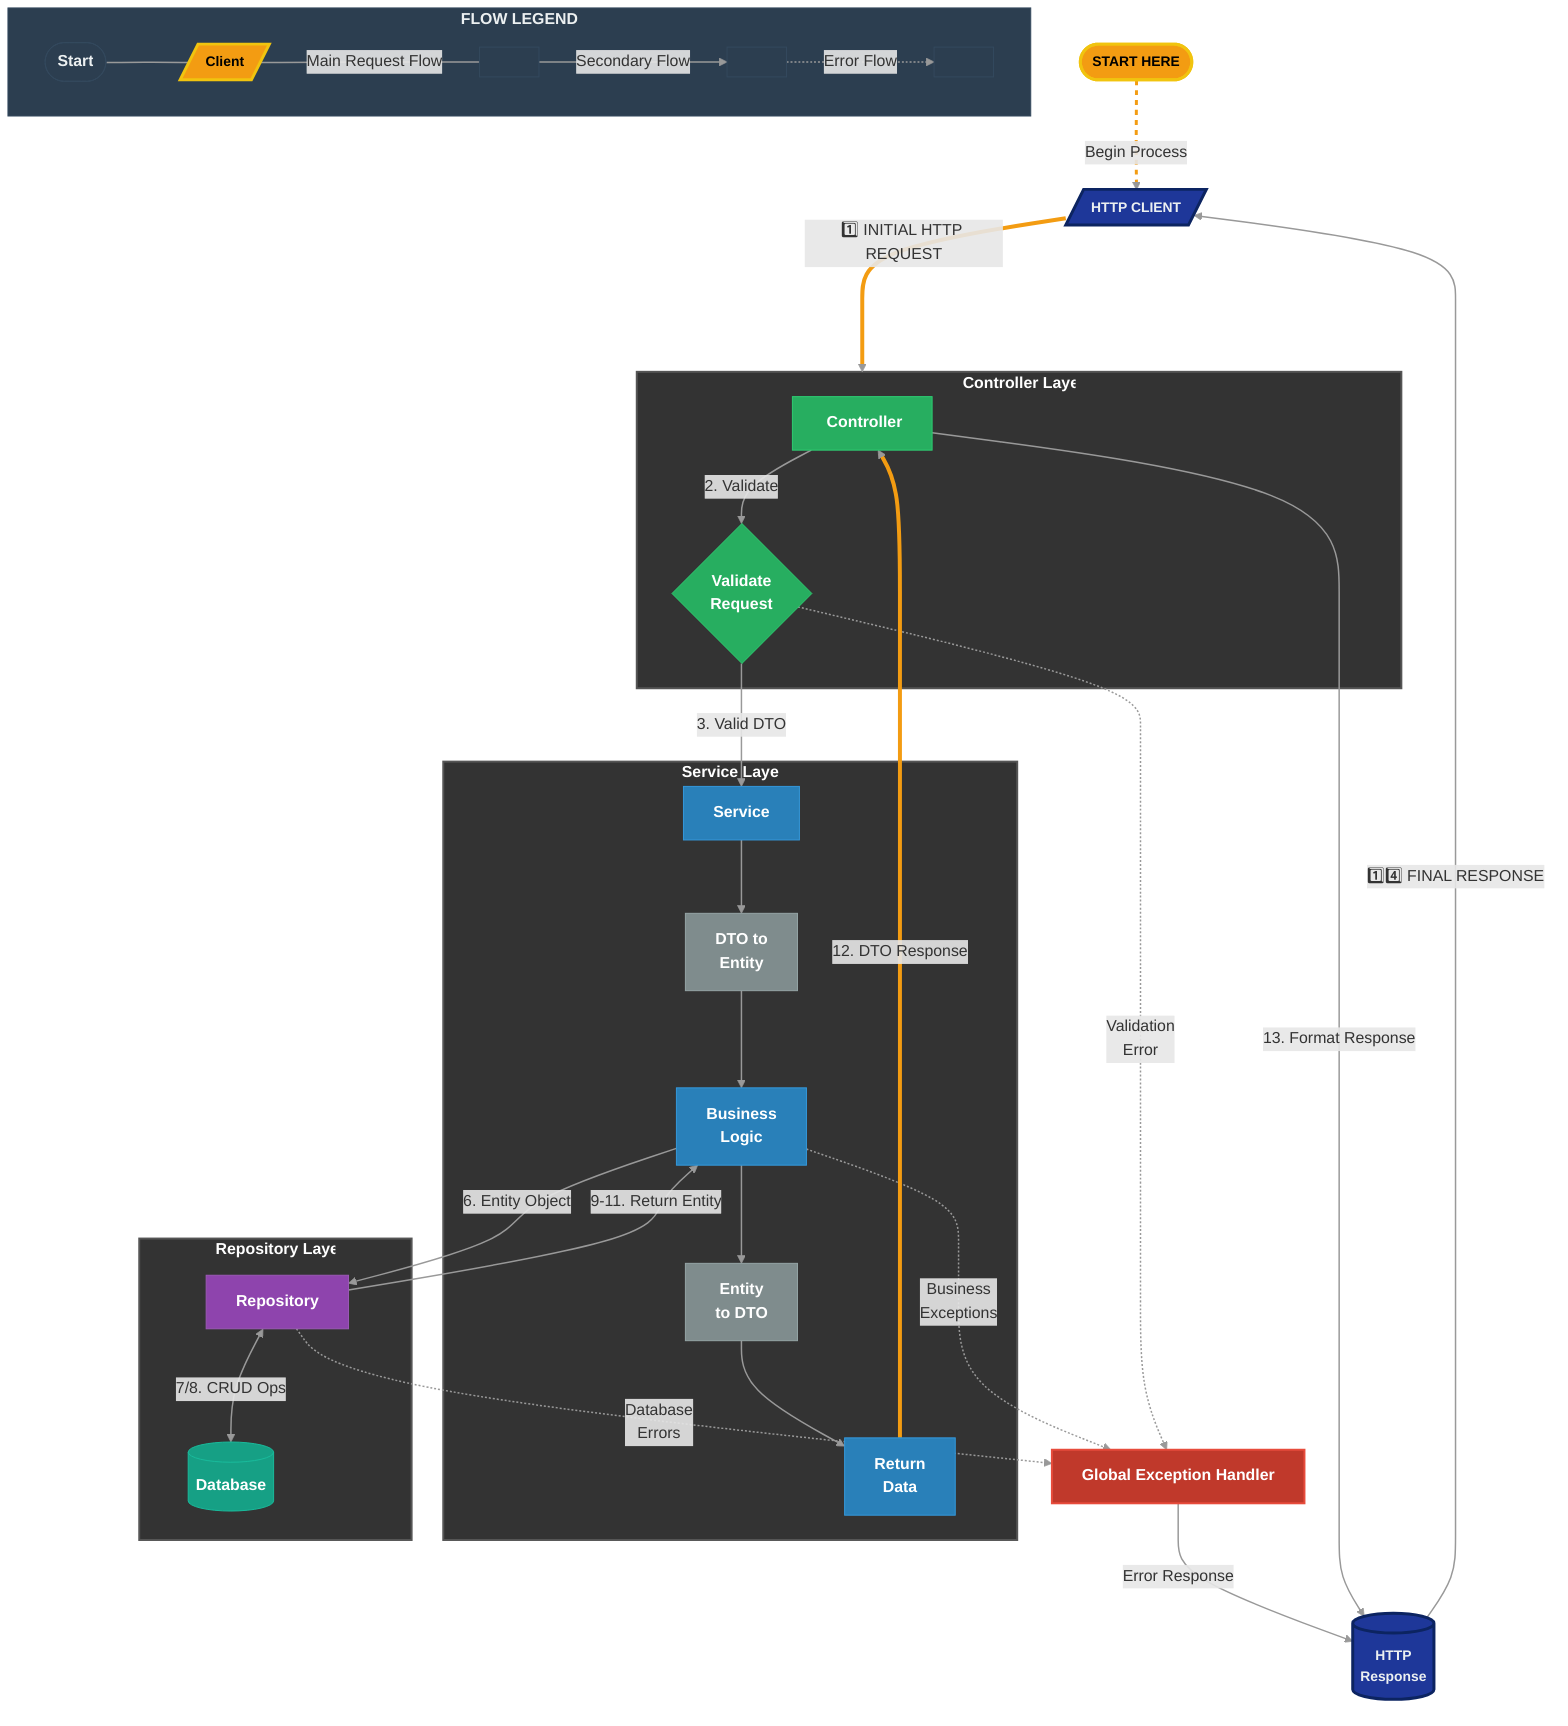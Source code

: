 flowchart TB
%% Enhanced with clear starting point

%% START MARK and CLIENT with distinctive styling
    Start([" START HERE"]) -.->|Begin Process| Client
    Client[/" HTTP CLIENT"/]

%% Bold, thick arrow from client to controller to emphasize the starting flow
    Client ===>|"1️⃣ INITIAL HTTP REQUEST"| ControllerLayer

%% Layer definitions with better spacing and organization
    subgraph ControllerLayer[" Controller Layer"]
        direction LR
        Controller["️ Controller"] -->|2. Validate| RequestValidation{" Validate\nRequest"}
    end

    subgraph ServiceLayer[" Service Layer"]
        direction LR
        Service[" Service"] --> Mapper1[" DTO to\nEntity"]
        Mapper1 --> ServiceLogic[" Business\nLogic"]
        ServiceLogic --> Mapper2[" Entity\nto DTO"]
        Mapper2 --> ServiceReturn[" Return\nData"]
    end

    subgraph RepositoryLayer[" Repository Layer"]
        direction LR
        Repository[" Repository"] <--> |7/8. CRUD Ops| Database[(" Database")]
    end

%% Central exception handler with prominent styling
    ExceptionHandler[" Global Exception Handler"] -->|Error Response| Response

%% Main flow connections between layers with thicker lines
    RequestValidation ==>|3. Valid DTO| Service
    RequestValidation -.->|" Validation\nError"| ExceptionHandler
    ServiceLogic ==>|6. Entity Object| Repository
    ServiceLogic -.->|" Business\nExceptions"| ExceptionHandler
    Repository -.->|" Database\nErrors"| ExceptionHandler

%% Return path with different styling
    ServiceReturn ==>|12. DTO Response| Controller
    Repository ==>|9-11. Return Entity| ServiceLogic

%% Final response path
    Controller ==>|13. Format Response| Response[(" HTTP\nResponse")]
    Response ===>|"1️⃣4️⃣ FINAL RESPONSE"| Client

%% Legend to clarify flow
subgraph Legend[" FLOW LEGEND"]
direction LR
Start1(["Start"]) --- Client1[/"Client"/]
Client1 ===|"Main Request Flow"| Step1[" "]
Step1 -->|"Secondary Flow"| Step2[" "]
Step2 -.->|"Error Flow"| End1[" "]
end

%% Improved styling
classDef default fill:#333,stroke:#666,stroke-width:1px,color:#fff,font-weight:bold
classDef client fill:#1e3799,stroke:#0c2461,stroke-width:3px,color:#ecf0f1,font-weight:bold,font-size:14px
classDef controller fill:#27ae60,stroke:#2ecc71,stroke-width:1px,color:#fff,font-weight:bold
classDef service fill:#2980b9,stroke:#3498db,stroke-width:1px,color:#fff,font-weight:bold
classDef repository fill:#8e44ad,stroke:#9b59b6,stroke-width:1px,color:#fff,font-weight:bold
classDef database fill:#16a085,stroke:#1abc9c,stroke-width:1px,color:#fff,font-weight:bold
classDef error fill:#c0392b,stroke:#e74c3c,stroke-width:2px,color:#fff,font-weight:bold
classDef mapper fill:#7f8c8d,stroke:#95a5a6,stroke-width:1px,color:#fff,font-weight:bold
classDef start fill:#f39c12,stroke:#f1c40f,stroke-width:3px,color:#000,font-weight:bold,font-size:14px
classDef legend fill:#2c3e50,stroke:#34495e,stroke-width:1px,color:#ecf0f1,font-weight:bold

%% Apply styles
class Client,Response client
class Controller controller
class Service,ServiceLogic,ServiceReturn service
class Repository repository
class Database database
class Mapper1,Mapper2 mapper
class RequestValidation controller
class ExceptionHandler error
class Start,Client1 start
class Legend,Start1,Step1,Step2,End1 legend

%% Layer styling
style ControllerLayer fill:#333333,stroke:#555555,stroke-width:2px,color:#FFFFFF,font-weight:bold
style ServiceLayer fill:#333333,stroke:#555555,stroke-width:2px,color:#FFFFFF,font-weight:bold
style RepositoryLayer fill:#333333,stroke:#555555,stroke-width:2px,color:#FFFFFF,font-weight:bold

%% Link styling for emphasis
linkStyle default stroke-width:1.5px,fill:none,stroke:#999
linkStyle 0 stroke-width:3px,fill:none,stroke:#f39c12,stroke-dasharray: 5 5
linkStyle 1 stroke-width:4px,fill:none,stroke:#f39c12
linkStyle 14 stroke-width:4px,fill:none,stroke:#f39c12
